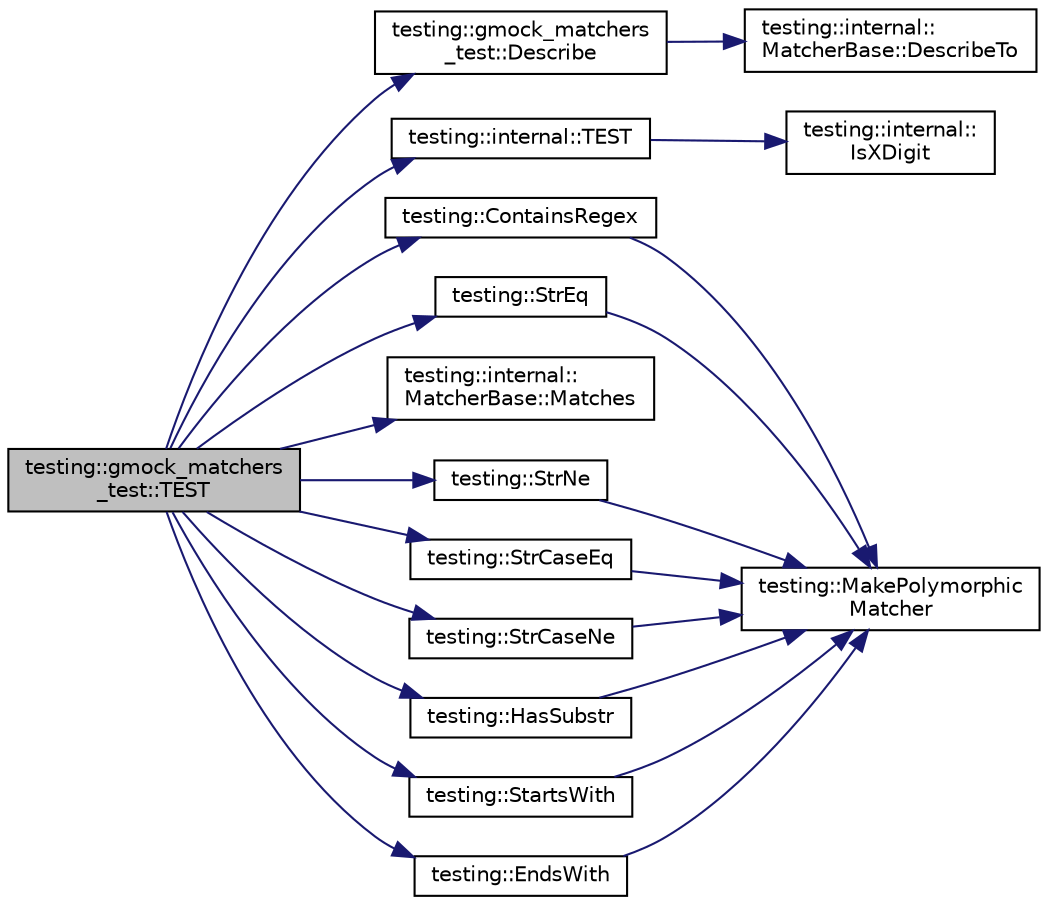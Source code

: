 digraph "testing::gmock_matchers_test::TEST"
{
  edge [fontname="Helvetica",fontsize="10",labelfontname="Helvetica",labelfontsize="10"];
  node [fontname="Helvetica",fontsize="10",shape=record];
  rankdir="LR";
  Node667 [label="testing::gmock_matchers\l_test::TEST",height=0.2,width=0.4,color="black", fillcolor="grey75", style="filled", fontcolor="black"];
  Node667 -> Node668 [color="midnightblue",fontsize="10",style="solid",fontname="Helvetica"];
  Node668 [label="testing::ContainsRegex",height=0.2,width=0.4,color="black", fillcolor="white", style="filled",URL="$d0/d75/namespacetesting.html#a899838630a71376aa071dfd7c500f2ca"];
  Node668 -> Node669 [color="midnightblue",fontsize="10",style="solid",fontname="Helvetica"];
  Node669 [label="testing::MakePolymorphic\lMatcher",height=0.2,width=0.4,color="black", fillcolor="white", style="filled",URL="$d0/d75/namespacetesting.html#a667ca94f190ec2e17ee2fbfdb7d3da04"];
  Node667 -> Node670 [color="midnightblue",fontsize="10",style="solid",fontname="Helvetica"];
  Node670 [label="testing::gmock_matchers\l_test::Describe",height=0.2,width=0.4,color="black", fillcolor="white", style="filled",URL="$d5/de1/namespacetesting_1_1gmock__matchers__test.html#a738a538e1705ea49670aeb3ed25108e6"];
  Node670 -> Node671 [color="midnightblue",fontsize="10",style="solid",fontname="Helvetica"];
  Node671 [label="testing::internal::\lMatcherBase::DescribeTo",height=0.2,width=0.4,color="black", fillcolor="white", style="filled",URL="$df/d93/classtesting_1_1internal_1_1_matcher_base.html#a7e0c883c7745e0d646463077ef1c1267"];
  Node667 -> Node672 [color="midnightblue",fontsize="10",style="solid",fontname="Helvetica"];
  Node672 [label="testing::internal::TEST",height=0.2,width=0.4,color="black", fillcolor="white", style="filled",URL="$d0/da7/namespacetesting_1_1internal.html#a0c1e055c001e4dbb874f00a46c25bb00"];
  Node672 -> Node673 [color="midnightblue",fontsize="10",style="solid",fontname="Helvetica"];
  Node673 [label="testing::internal::\lIsXDigit",height=0.2,width=0.4,color="black", fillcolor="white", style="filled",URL="$d0/da7/namespacetesting_1_1internal.html#aa234ef141278263fb143b616c74c86e7"];
  Node667 -> Node674 [color="midnightblue",fontsize="10",style="solid",fontname="Helvetica"];
  Node674 [label="testing::StrEq",height=0.2,width=0.4,color="black", fillcolor="white", style="filled",URL="$d0/d75/namespacetesting.html#a48866c91c213258ea24279bbd2008e3f"];
  Node674 -> Node669 [color="midnightblue",fontsize="10",style="solid",fontname="Helvetica"];
  Node667 -> Node675 [color="midnightblue",fontsize="10",style="solid",fontname="Helvetica"];
  Node675 [label="testing::internal::\lMatcherBase::Matches",height=0.2,width=0.4,color="black", fillcolor="white", style="filled",URL="$df/d93/classtesting_1_1internal_1_1_matcher_base.html#a3b479673ff40cac1a7d548e91d789cb2"];
  Node667 -> Node676 [color="midnightblue",fontsize="10",style="solid",fontname="Helvetica"];
  Node676 [label="testing::StrNe",height=0.2,width=0.4,color="black", fillcolor="white", style="filled",URL="$d0/d75/namespacetesting.html#a94e5d55df5b8eb7f0f2f2c33453b34a9"];
  Node676 -> Node669 [color="midnightblue",fontsize="10",style="solid",fontname="Helvetica"];
  Node667 -> Node677 [color="midnightblue",fontsize="10",style="solid",fontname="Helvetica"];
  Node677 [label="testing::StrCaseEq",height=0.2,width=0.4,color="black", fillcolor="white", style="filled",URL="$d0/d75/namespacetesting.html#aea72f0de862d8f21103ca77a6e756129"];
  Node677 -> Node669 [color="midnightblue",fontsize="10",style="solid",fontname="Helvetica"];
  Node667 -> Node678 [color="midnightblue",fontsize="10",style="solid",fontname="Helvetica"];
  Node678 [label="testing::StrCaseNe",height=0.2,width=0.4,color="black", fillcolor="white", style="filled",URL="$d0/d75/namespacetesting.html#a2de22f5dcfb4ab8d1420fe1733b6b2b0"];
  Node678 -> Node669 [color="midnightblue",fontsize="10",style="solid",fontname="Helvetica"];
  Node667 -> Node679 [color="midnightblue",fontsize="10",style="solid",fontname="Helvetica"];
  Node679 [label="testing::HasSubstr",height=0.2,width=0.4,color="black", fillcolor="white", style="filled",URL="$d0/d75/namespacetesting.html#a89643f279c0a36c2cf941abb5620756e"];
  Node679 -> Node669 [color="midnightblue",fontsize="10",style="solid",fontname="Helvetica"];
  Node667 -> Node680 [color="midnightblue",fontsize="10",style="solid",fontname="Helvetica"];
  Node680 [label="testing::StartsWith",height=0.2,width=0.4,color="black", fillcolor="white", style="filled",URL="$d0/d75/namespacetesting.html#a810d81f5492f18034596d61cf12b8758"];
  Node680 -> Node669 [color="midnightblue",fontsize="10",style="solid",fontname="Helvetica"];
  Node667 -> Node681 [color="midnightblue",fontsize="10",style="solid",fontname="Helvetica"];
  Node681 [label="testing::EndsWith",height=0.2,width=0.4,color="black", fillcolor="white", style="filled",URL="$d0/d75/namespacetesting.html#a58520638912f363594ed173a4c7e134c"];
  Node681 -> Node669 [color="midnightblue",fontsize="10",style="solid",fontname="Helvetica"];
}

